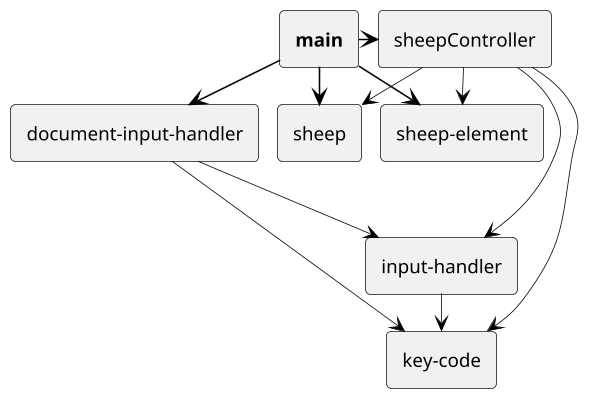 @startuml

scale max 1920 width
top to bottom direction

skinparam nodesep 12
skinparam ranksep 24
skinparam monochrome true
skinparam shadowing false
skinparam defaultFontName Tahoma
skinparam defaultFontSize 12
skinparam roundCorner 6
skinparam dpi 150
skinparam arrowColor black
skinparam arrowThickness 0.5
skinparam packageTitleAlignment left

' oval
skinparam usecase {
  borderThickness 0.5
}

' rectangle
skinparam rectangle {
  borderThickness 0.5
}

' component
skinparam component {
  borderThickness 1
}


rectangle "document-input-handler" as _document_input_handler
rectangle "input-handler" as _input_handler
rectangle "key-code" as _key_code
rectangle "<b>main</b>" as _main
rectangle "sheep" as _sheep
rectangle "sheep-element" as _sheep_element
rectangle "sheepController" as _sheepController


_document_input_handler ---> _input_handler
_document_input_handler ---> _key_code
_input_handler --> _key_code
_main --[thickness=1]> _document_input_handler
_main -[thickness=1]> _sheep
_main --[thickness=1]> _sheep_element
_main -[thickness=1]> _sheepController
_sheepController --> _input_handler
_sheepController --> _key_code
_sheepController --> _sheep
_sheepController --> _sheep_element

@enduml

' View and edit on https://arkit.pro